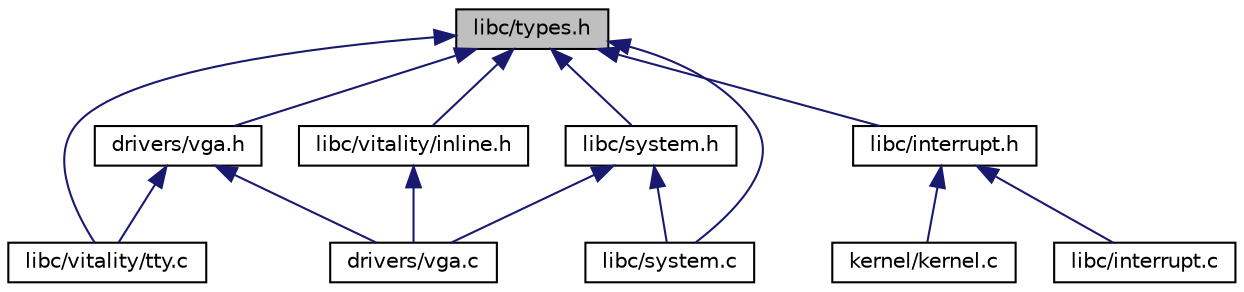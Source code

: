 digraph "libc/types.h"
{
  edge [fontname="Helvetica",fontsize="10",labelfontname="Helvetica",labelfontsize="10"];
  node [fontname="Helvetica",fontsize="10",shape=record];
  Node1 [label="libc/types.h",height=0.2,width=0.4,color="black", fillcolor="grey75", style="filled", fontcolor="black"];
  Node1 -> Node2 [dir="back",color="midnightblue",fontsize="10",style="solid",fontname="Helvetica"];
  Node2 [label="drivers/vga.h",height=0.2,width=0.4,color="black", fillcolor="white", style="filled",URL="$a00008.html"];
  Node2 -> Node3 [dir="back",color="midnightblue",fontsize="10",style="solid",fontname="Helvetica"];
  Node3 [label="drivers/vga.c",height=0.2,width=0.4,color="black", fillcolor="white", style="filled",URL="$a00005.html"];
  Node2 -> Node4 [dir="back",color="midnightblue",fontsize="10",style="solid",fontname="Helvetica"];
  Node4 [label="libc/vitality/tty.c",height=0.2,width=0.4,color="black", fillcolor="white", style="filled",URL="$a00038.html"];
  Node1 -> Node5 [dir="back",color="midnightblue",fontsize="10",style="solid",fontname="Helvetica"];
  Node5 [label="libc/system.h",height=0.2,width=0.4,color="black", fillcolor="white", style="filled",URL="$a00029.html"];
  Node5 -> Node3 [dir="back",color="midnightblue",fontsize="10",style="solid",fontname="Helvetica"];
  Node5 -> Node6 [dir="back",color="midnightblue",fontsize="10",style="solid",fontname="Helvetica"];
  Node6 [label="libc/system.c",height=0.2,width=0.4,color="black", fillcolor="white", style="filled",URL="$a00026.html"];
  Node1 -> Node7 [dir="back",color="midnightblue",fontsize="10",style="solid",fontname="Helvetica"];
  Node7 [label="libc/vitality/inline.h",height=0.2,width=0.4,color="black", fillcolor="white", style="filled",URL="$a00035.html"];
  Node7 -> Node3 [dir="back",color="midnightblue",fontsize="10",style="solid",fontname="Helvetica"];
  Node1 -> Node8 [dir="back",color="midnightblue",fontsize="10",style="solid",fontname="Helvetica"];
  Node8 [label="libc/interrupt.h",height=0.2,width=0.4,color="black", fillcolor="white", style="filled",URL="$a00017.html"];
  Node8 -> Node9 [dir="back",color="midnightblue",fontsize="10",style="solid",fontname="Helvetica"];
  Node9 [label="kernel/kernel.c",height=0.2,width=0.4,color="black", fillcolor="white", style="filled",URL="$a00011.html"];
  Node8 -> Node10 [dir="back",color="midnightblue",fontsize="10",style="solid",fontname="Helvetica"];
  Node10 [label="libc/interrupt.c",height=0.2,width=0.4,color="black", fillcolor="white", style="filled",URL="$a00014.html"];
  Node1 -> Node6 [dir="back",color="midnightblue",fontsize="10",style="solid",fontname="Helvetica"];
  Node1 -> Node4 [dir="back",color="midnightblue",fontsize="10",style="solid",fontname="Helvetica"];
}
